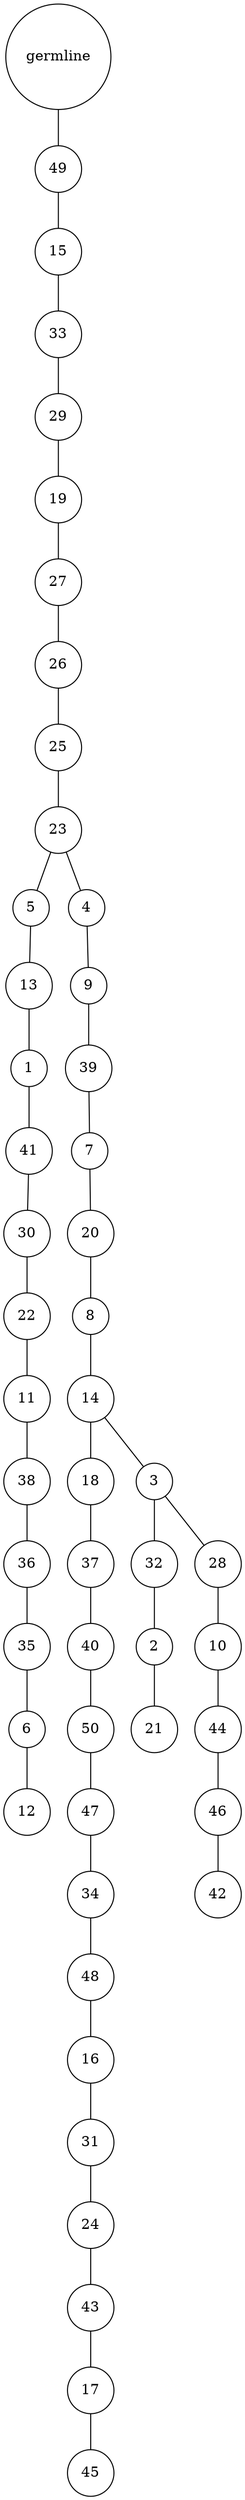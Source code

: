 graph {
	rankdir=UD;
	splines=line;
	node [shape=circle]
	"0x7f0245f98b80" [label="germline"];
	"0x7f0245f98bb0" [label="49"];
	"0x7f0245f98b80" -- "0x7f0245f98bb0" ;
	"0x7f0245f98be0" [label="15"];
	"0x7f0245f98bb0" -- "0x7f0245f98be0" ;
	"0x7f0245f98c10" [label="33"];
	"0x7f0245f98be0" -- "0x7f0245f98c10" ;
	"0x7f0245f98c40" [label="29"];
	"0x7f0245f98c10" -- "0x7f0245f98c40" ;
	"0x7f0245f98c70" [label="19"];
	"0x7f0245f98c40" -- "0x7f0245f98c70" ;
	"0x7f0245f98ca0" [label="27"];
	"0x7f0245f98c70" -- "0x7f0245f98ca0" ;
	"0x7f0245f98cd0" [label="26"];
	"0x7f0245f98ca0" -- "0x7f0245f98cd0" ;
	"0x7f0245f98d00" [label="25"];
	"0x7f0245f98cd0" -- "0x7f0245f98d00" ;
	"0x7f0245f98d30" [label="23"];
	"0x7f0245f98d00" -- "0x7f0245f98d30" ;
	"0x7f0245f98d60" [label="5"];
	"0x7f0245f98d30" -- "0x7f0245f98d60" ;
	"0x7f0245f98d90" [label="13"];
	"0x7f0245f98d60" -- "0x7f0245f98d90" ;
	"0x7f0245f98dc0" [label="1"];
	"0x7f0245f98d90" -- "0x7f0245f98dc0" ;
	"0x7f0245f98df0" [label="41"];
	"0x7f0245f98dc0" -- "0x7f0245f98df0" ;
	"0x7f0245f98e20" [label="30"];
	"0x7f0245f98df0" -- "0x7f0245f98e20" ;
	"0x7f0245f98e50" [label="22"];
	"0x7f0245f98e20" -- "0x7f0245f98e50" ;
	"0x7f0245f98e80" [label="11"];
	"0x7f0245f98e50" -- "0x7f0245f98e80" ;
	"0x7f0245f98eb0" [label="38"];
	"0x7f0245f98e80" -- "0x7f0245f98eb0" ;
	"0x7f0245f98ee0" [label="36"];
	"0x7f0245f98eb0" -- "0x7f0245f98ee0" ;
	"0x7f0245f98f10" [label="35"];
	"0x7f0245f98ee0" -- "0x7f0245f98f10" ;
	"0x7f0245f98f40" [label="6"];
	"0x7f0245f98f10" -- "0x7f0245f98f40" ;
	"0x7f0245f98f70" [label="12"];
	"0x7f0245f98f40" -- "0x7f0245f98f70" ;
	"0x7f0245f98fa0" [label="4"];
	"0x7f0245f98d30" -- "0x7f0245f98fa0" ;
	"0x7f0245f98fd0" [label="9"];
	"0x7f0245f98fa0" -- "0x7f0245f98fd0" ;
	"0x7f0245fa9040" [label="39"];
	"0x7f0245f98fd0" -- "0x7f0245fa9040" ;
	"0x7f0245fa9070" [label="7"];
	"0x7f0245fa9040" -- "0x7f0245fa9070" ;
	"0x7f0245fa90a0" [label="20"];
	"0x7f0245fa9070" -- "0x7f0245fa90a0" ;
	"0x7f0245fa90d0" [label="8"];
	"0x7f0245fa90a0" -- "0x7f0245fa90d0" ;
	"0x7f0245fa9100" [label="14"];
	"0x7f0245fa90d0" -- "0x7f0245fa9100" ;
	"0x7f0245fa9130" [label="18"];
	"0x7f0245fa9100" -- "0x7f0245fa9130" ;
	"0x7f0245fa9160" [label="37"];
	"0x7f0245fa9130" -- "0x7f0245fa9160" ;
	"0x7f0245fa9190" [label="40"];
	"0x7f0245fa9160" -- "0x7f0245fa9190" ;
	"0x7f0245fa91c0" [label="50"];
	"0x7f0245fa9190" -- "0x7f0245fa91c0" ;
	"0x7f0245fa91f0" [label="47"];
	"0x7f0245fa91c0" -- "0x7f0245fa91f0" ;
	"0x7f0245fa9220" [label="34"];
	"0x7f0245fa91f0" -- "0x7f0245fa9220" ;
	"0x7f0245fa9250" [label="48"];
	"0x7f0245fa9220" -- "0x7f0245fa9250" ;
	"0x7f0245fa9280" [label="16"];
	"0x7f0245fa9250" -- "0x7f0245fa9280" ;
	"0x7f0245fa92b0" [label="31"];
	"0x7f0245fa9280" -- "0x7f0245fa92b0" ;
	"0x7f0245fa92e0" [label="24"];
	"0x7f0245fa92b0" -- "0x7f0245fa92e0" ;
	"0x7f0245fa9310" [label="43"];
	"0x7f0245fa92e0" -- "0x7f0245fa9310" ;
	"0x7f0245fa9340" [label="17"];
	"0x7f0245fa9310" -- "0x7f0245fa9340" ;
	"0x7f0245fa9370" [label="45"];
	"0x7f0245fa9340" -- "0x7f0245fa9370" ;
	"0x7f0245fa93a0" [label="3"];
	"0x7f0245fa9100" -- "0x7f0245fa93a0" ;
	"0x7f0245fa93d0" [label="32"];
	"0x7f0245fa93a0" -- "0x7f0245fa93d0" ;
	"0x7f0245fa9400" [label="2"];
	"0x7f0245fa93d0" -- "0x7f0245fa9400" ;
	"0x7f0245fa9430" [label="21"];
	"0x7f0245fa9400" -- "0x7f0245fa9430" ;
	"0x7f0245fa9460" [label="28"];
	"0x7f0245fa93a0" -- "0x7f0245fa9460" ;
	"0x7f0245fa9490" [label="10"];
	"0x7f0245fa9460" -- "0x7f0245fa9490" ;
	"0x7f0245fa94c0" [label="44"];
	"0x7f0245fa9490" -- "0x7f0245fa94c0" ;
	"0x7f0245fa94f0" [label="46"];
	"0x7f0245fa94c0" -- "0x7f0245fa94f0" ;
	"0x7f0245fa9520" [label="42"];
	"0x7f0245fa94f0" -- "0x7f0245fa9520" ;
}
